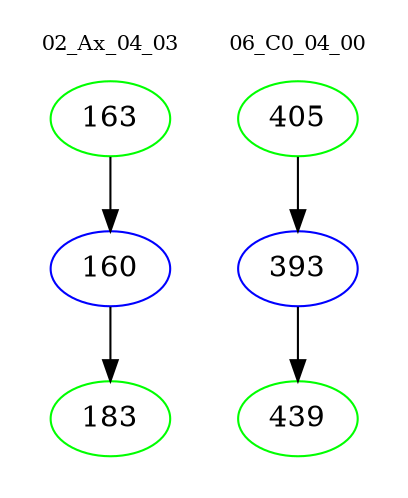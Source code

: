 digraph{
subgraph cluster_0 {
color = white
label = "02_Ax_04_03";
fontsize=10;
T0_163 [label="163", color="green"]
T0_163 -> T0_160 [color="black"]
T0_160 [label="160", color="blue"]
T0_160 -> T0_183 [color="black"]
T0_183 [label="183", color="green"]
}
subgraph cluster_1 {
color = white
label = "06_C0_04_00";
fontsize=10;
T1_405 [label="405", color="green"]
T1_405 -> T1_393 [color="black"]
T1_393 [label="393", color="blue"]
T1_393 -> T1_439 [color="black"]
T1_439 [label="439", color="green"]
}
}
